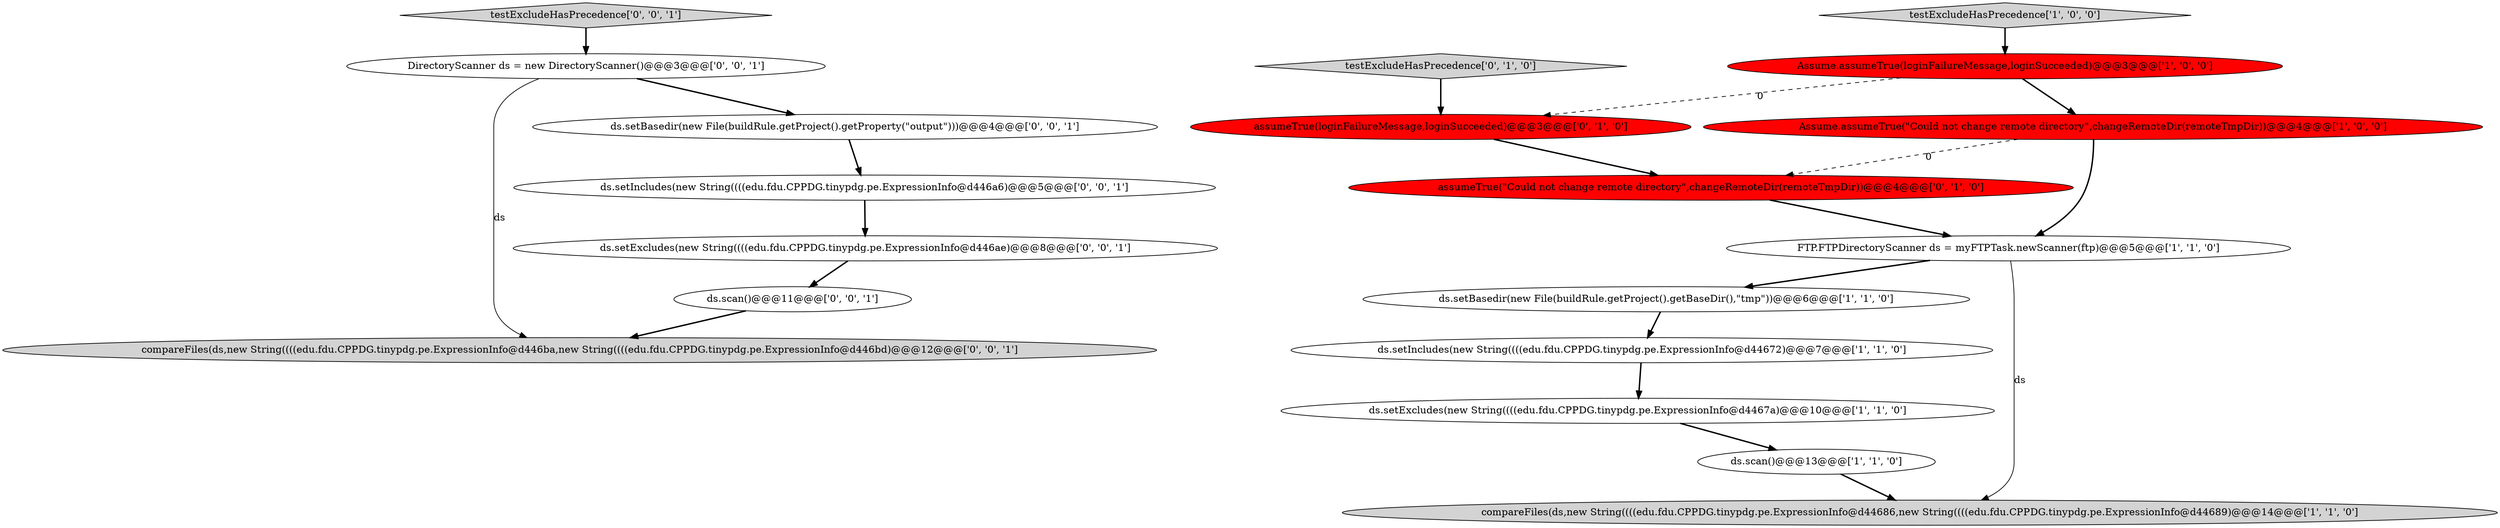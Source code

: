 digraph {
18 [style = filled, label = "ds.setExcludes(new String((((edu.fdu.CPPDG.tinypdg.pe.ExpressionInfo@d446ae)@@@8@@@['0', '0', '1']", fillcolor = white, shape = ellipse image = "AAA0AAABBB3BBB"];
5 [style = filled, label = "FTP.FTPDirectoryScanner ds = myFTPTask.newScanner(ftp)@@@5@@@['1', '1', '0']", fillcolor = white, shape = ellipse image = "AAA0AAABBB1BBB"];
2 [style = filled, label = "ds.setExcludes(new String((((edu.fdu.CPPDG.tinypdg.pe.ExpressionInfo@d4467a)@@@10@@@['1', '1', '0']", fillcolor = white, shape = ellipse image = "AAA0AAABBB1BBB"];
12 [style = filled, label = "DirectoryScanner ds = new DirectoryScanner()@@@3@@@['0', '0', '1']", fillcolor = white, shape = ellipse image = "AAA0AAABBB3BBB"];
8 [style = filled, label = "Assume.assumeTrue(\"Could not change remote directory\",changeRemoteDir(remoteTmpDir))@@@4@@@['1', '0', '0']", fillcolor = red, shape = ellipse image = "AAA1AAABBB1BBB"];
11 [style = filled, label = "assumeTrue(\"Could not change remote directory\",changeRemoteDir(remoteTmpDir))@@@4@@@['0', '1', '0']", fillcolor = red, shape = ellipse image = "AAA1AAABBB2BBB"];
10 [style = filled, label = "testExcludeHasPrecedence['0', '1', '0']", fillcolor = lightgray, shape = diamond image = "AAA0AAABBB2BBB"];
17 [style = filled, label = "compareFiles(ds,new String((((edu.fdu.CPPDG.tinypdg.pe.ExpressionInfo@d446ba,new String((((edu.fdu.CPPDG.tinypdg.pe.ExpressionInfo@d446bd)@@@12@@@['0', '0', '1']", fillcolor = lightgray, shape = ellipse image = "AAA0AAABBB3BBB"];
14 [style = filled, label = "ds.scan()@@@11@@@['0', '0', '1']", fillcolor = white, shape = ellipse image = "AAA0AAABBB3BBB"];
4 [style = filled, label = "ds.setBasedir(new File(buildRule.getProject().getBaseDir(),\"tmp\"))@@@6@@@['1', '1', '0']", fillcolor = white, shape = ellipse image = "AAA0AAABBB1BBB"];
15 [style = filled, label = "ds.setIncludes(new String((((edu.fdu.CPPDG.tinypdg.pe.ExpressionInfo@d446a6)@@@5@@@['0', '0', '1']", fillcolor = white, shape = ellipse image = "AAA0AAABBB3BBB"];
6 [style = filled, label = "compareFiles(ds,new String((((edu.fdu.CPPDG.tinypdg.pe.ExpressionInfo@d44686,new String((((edu.fdu.CPPDG.tinypdg.pe.ExpressionInfo@d44689)@@@14@@@['1', '1', '0']", fillcolor = lightgray, shape = ellipse image = "AAA0AAABBB1BBB"];
13 [style = filled, label = "ds.setBasedir(new File(buildRule.getProject().getProperty(\"output\")))@@@4@@@['0', '0', '1']", fillcolor = white, shape = ellipse image = "AAA0AAABBB3BBB"];
3 [style = filled, label = "ds.scan()@@@13@@@['1', '1', '0']", fillcolor = white, shape = ellipse image = "AAA0AAABBB1BBB"];
1 [style = filled, label = "ds.setIncludes(new String((((edu.fdu.CPPDG.tinypdg.pe.ExpressionInfo@d44672)@@@7@@@['1', '1', '0']", fillcolor = white, shape = ellipse image = "AAA0AAABBB1BBB"];
9 [style = filled, label = "assumeTrue(loginFailureMessage,loginSucceeded)@@@3@@@['0', '1', '0']", fillcolor = red, shape = ellipse image = "AAA1AAABBB2BBB"];
7 [style = filled, label = "testExcludeHasPrecedence['1', '0', '0']", fillcolor = lightgray, shape = diamond image = "AAA0AAABBB1BBB"];
16 [style = filled, label = "testExcludeHasPrecedence['0', '0', '1']", fillcolor = lightgray, shape = diamond image = "AAA0AAABBB3BBB"];
0 [style = filled, label = "Assume.assumeTrue(loginFailureMessage,loginSucceeded)@@@3@@@['1', '0', '0']", fillcolor = red, shape = ellipse image = "AAA1AAABBB1BBB"];
9->11 [style = bold, label=""];
2->3 [style = bold, label=""];
3->6 [style = bold, label=""];
14->17 [style = bold, label=""];
7->0 [style = bold, label=""];
15->18 [style = bold, label=""];
12->13 [style = bold, label=""];
11->5 [style = bold, label=""];
8->5 [style = bold, label=""];
12->17 [style = solid, label="ds"];
5->4 [style = bold, label=""];
0->8 [style = bold, label=""];
1->2 [style = bold, label=""];
4->1 [style = bold, label=""];
10->9 [style = bold, label=""];
13->15 [style = bold, label=""];
0->9 [style = dashed, label="0"];
8->11 [style = dashed, label="0"];
5->6 [style = solid, label="ds"];
16->12 [style = bold, label=""];
18->14 [style = bold, label=""];
}
